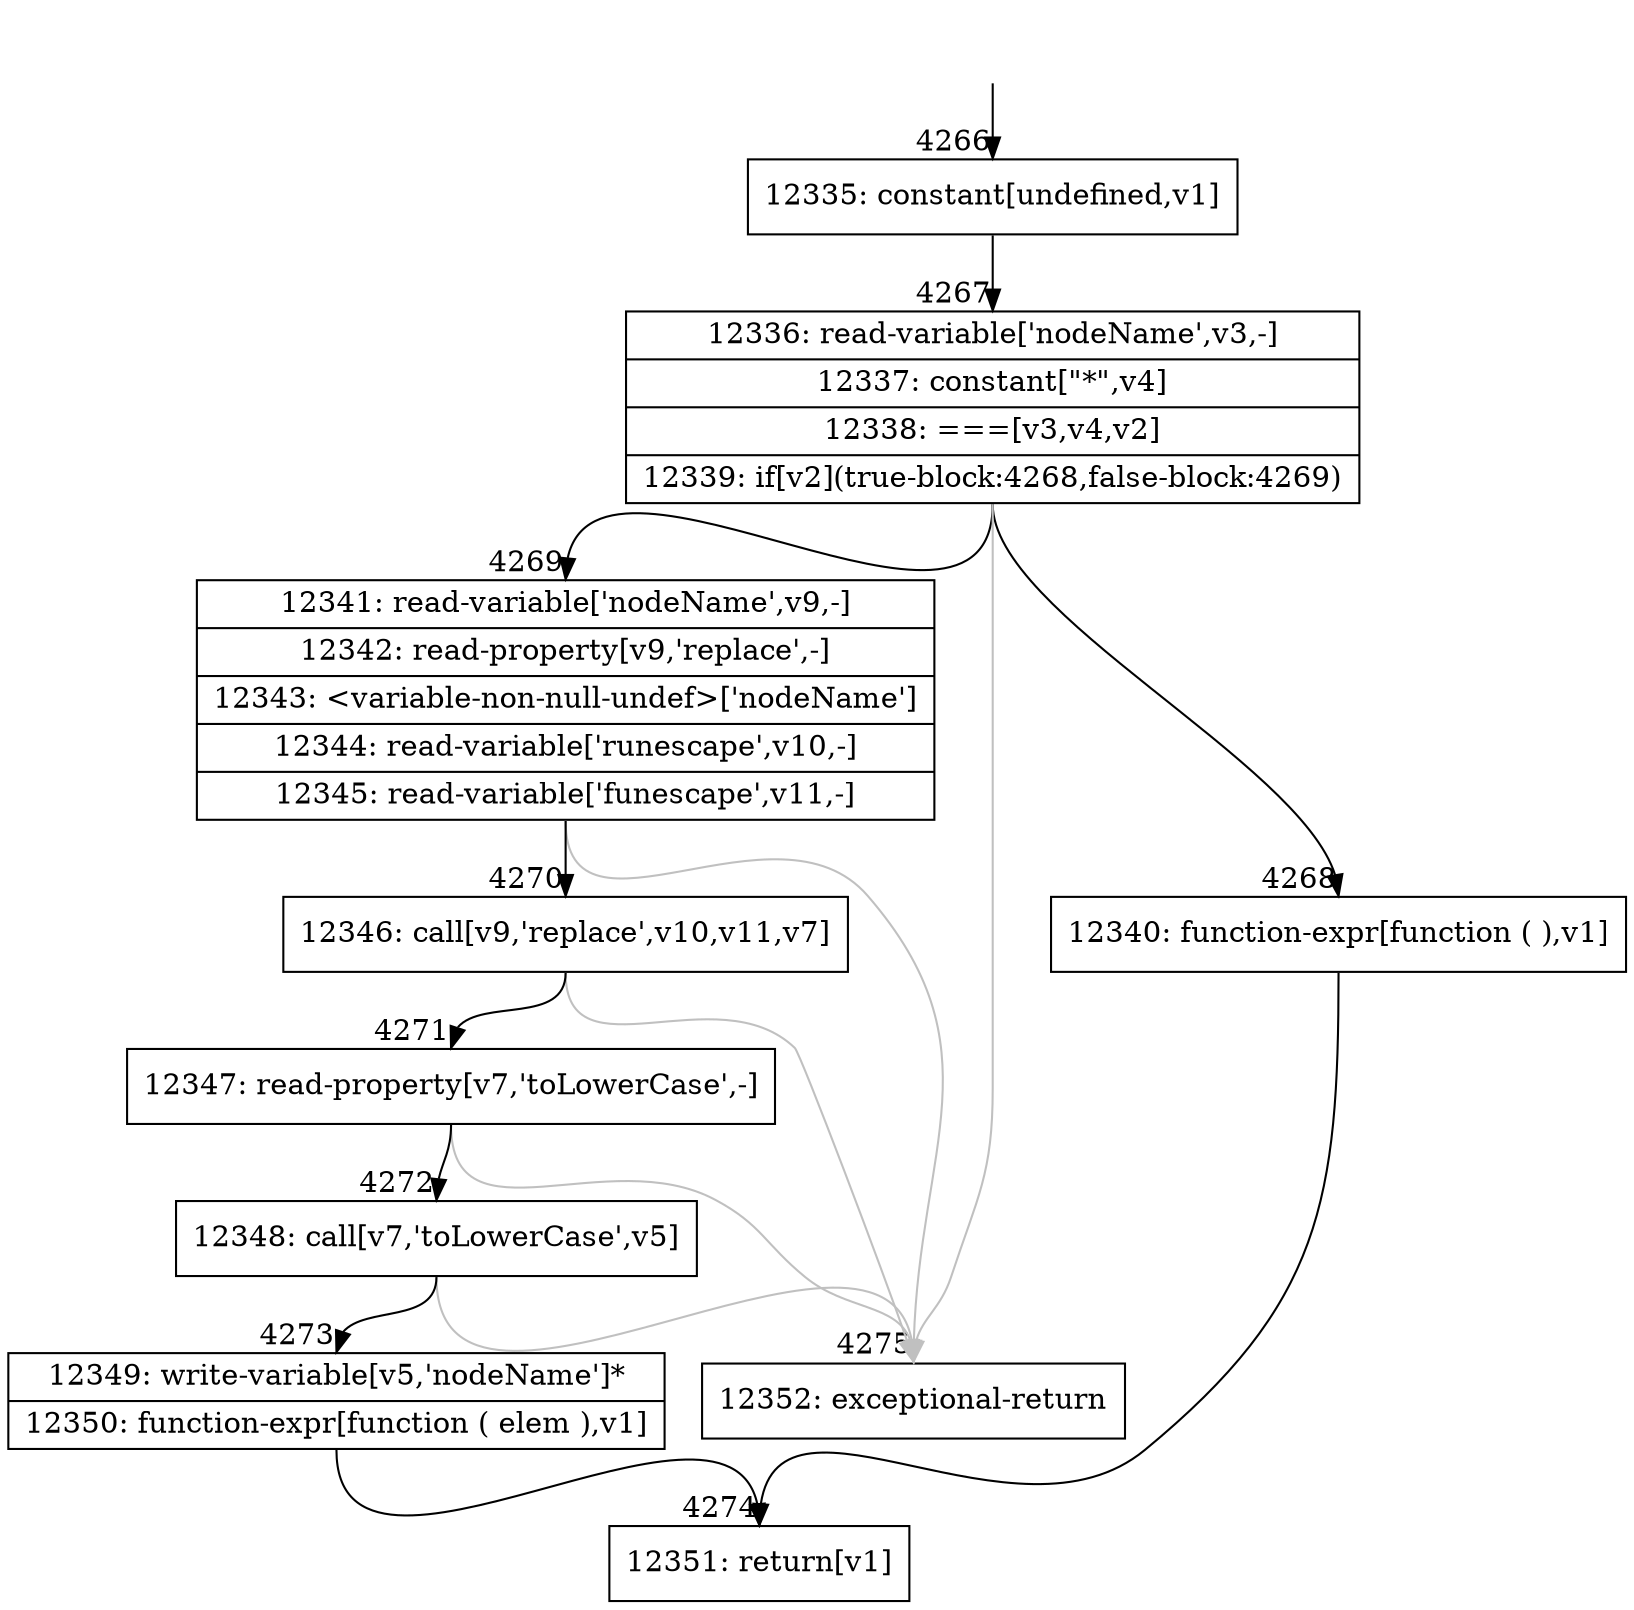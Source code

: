 digraph {
rankdir="TD"
BB_entry276[shape=none,label=""];
BB_entry276 -> BB4266 [tailport=s, headport=n, headlabel="    4266"]
BB4266 [shape=record label="{12335: constant[undefined,v1]}" ] 
BB4266 -> BB4267 [tailport=s, headport=n, headlabel="      4267"]
BB4267 [shape=record label="{12336: read-variable['nodeName',v3,-]|12337: constant[\"*\",v4]|12338: ===[v3,v4,v2]|12339: if[v2](true-block:4268,false-block:4269)}" ] 
BB4267 -> BB4268 [tailport=s, headport=n, headlabel="      4268"]
BB4267 -> BB4269 [tailport=s, headport=n, headlabel="      4269"]
BB4267 -> BB4275 [tailport=s, headport=n, color=gray, headlabel="      4275"]
BB4268 [shape=record label="{12340: function-expr[function ( ),v1]}" ] 
BB4268 -> BB4274 [tailport=s, headport=n, headlabel="      4274"]
BB4269 [shape=record label="{12341: read-variable['nodeName',v9,-]|12342: read-property[v9,'replace',-]|12343: \<variable-non-null-undef\>['nodeName']|12344: read-variable['runescape',v10,-]|12345: read-variable['funescape',v11,-]}" ] 
BB4269 -> BB4270 [tailport=s, headport=n, headlabel="      4270"]
BB4269 -> BB4275 [tailport=s, headport=n, color=gray]
BB4270 [shape=record label="{12346: call[v9,'replace',v10,v11,v7]}" ] 
BB4270 -> BB4271 [tailport=s, headport=n, headlabel="      4271"]
BB4270 -> BB4275 [tailport=s, headport=n, color=gray]
BB4271 [shape=record label="{12347: read-property[v7,'toLowerCase',-]}" ] 
BB4271 -> BB4272 [tailport=s, headport=n, headlabel="      4272"]
BB4271 -> BB4275 [tailport=s, headport=n, color=gray]
BB4272 [shape=record label="{12348: call[v7,'toLowerCase',v5]}" ] 
BB4272 -> BB4273 [tailport=s, headport=n, headlabel="      4273"]
BB4272 -> BB4275 [tailport=s, headport=n, color=gray]
BB4273 [shape=record label="{12349: write-variable[v5,'nodeName']*|12350: function-expr[function ( elem ),v1]}" ] 
BB4273 -> BB4274 [tailport=s, headport=n]
BB4274 [shape=record label="{12351: return[v1]}" ] 
BB4275 [shape=record label="{12352: exceptional-return}" ] 
}
